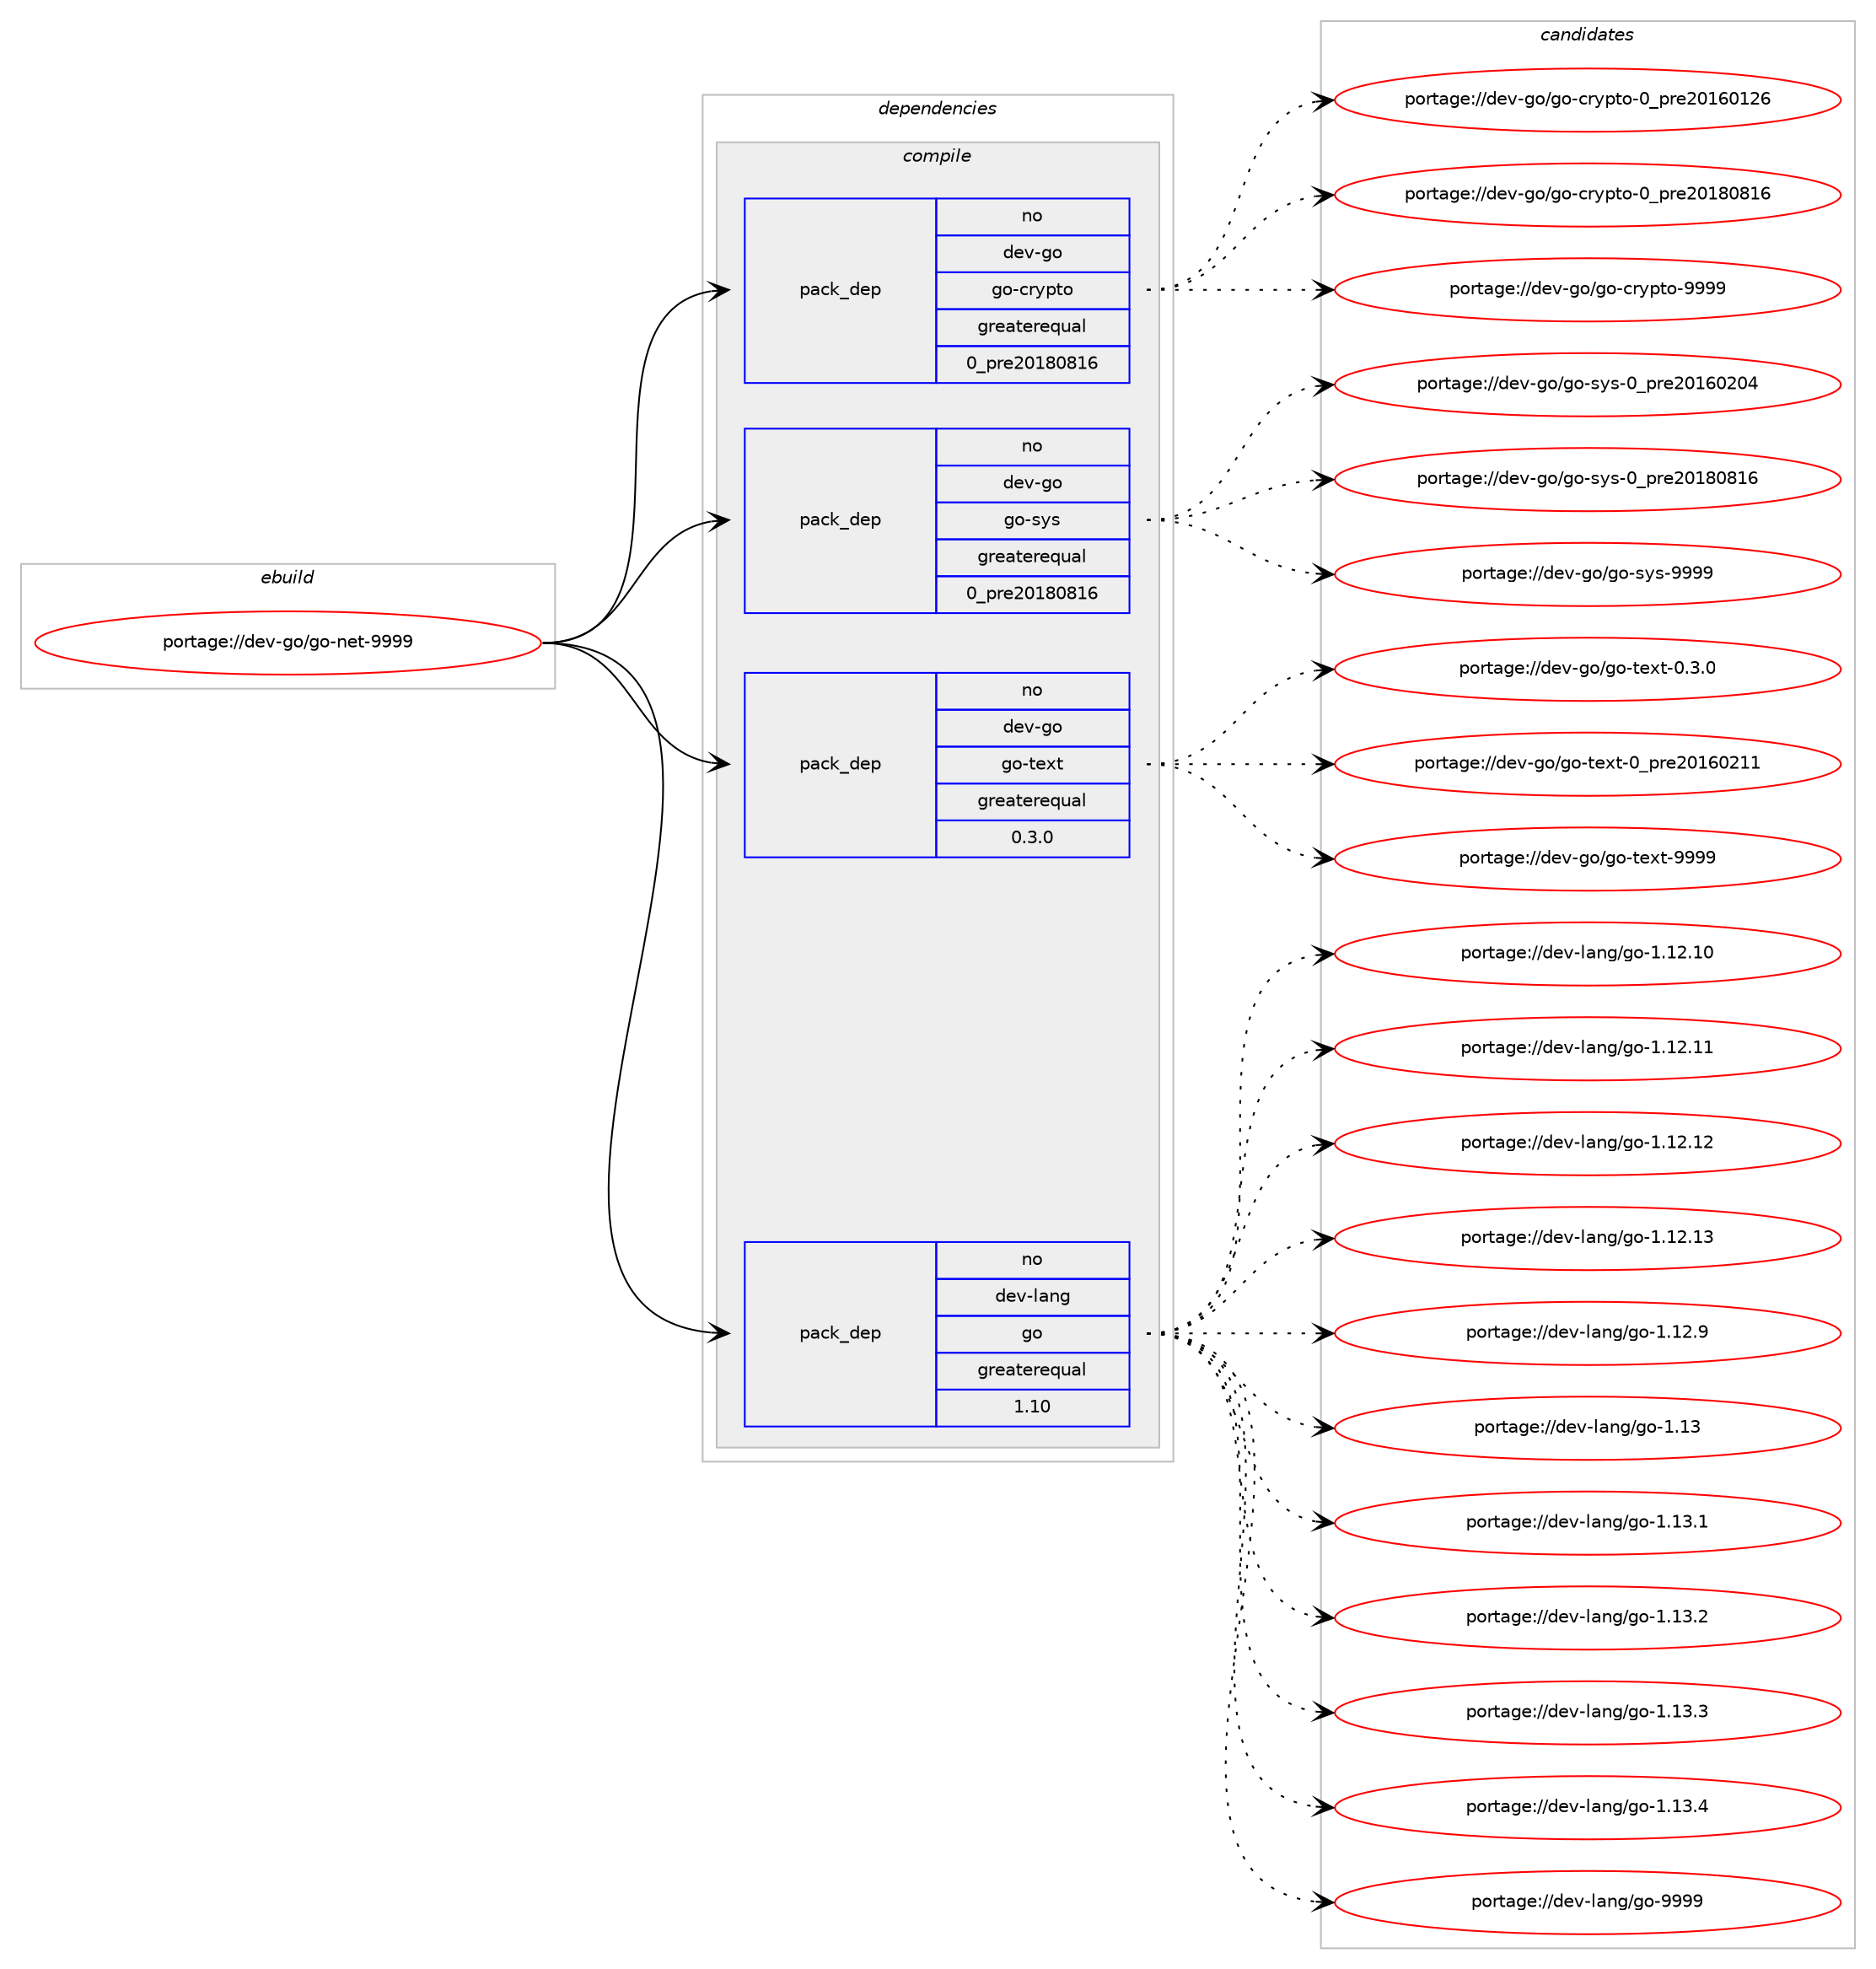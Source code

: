 digraph prolog {

# *************
# Graph options
# *************

newrank=true;
concentrate=true;
compound=true;
graph [rankdir=LR,fontname=Helvetica,fontsize=10,ranksep=1.5];#, ranksep=2.5, nodesep=0.2];
edge  [arrowhead=vee];
node  [fontname=Helvetica,fontsize=10];

# **********
# The ebuild
# **********

subgraph cluster_leftcol {
color=gray;
rank=same;
label=<<i>ebuild</i>>;
id [label="portage://dev-go/go-net-9999", color=red, width=4, href="../dev-go/go-net-9999.svg"];
}

# ****************
# The dependencies
# ****************

subgraph cluster_midcol {
color=gray;
label=<<i>dependencies</i>>;
subgraph cluster_compile {
fillcolor="#eeeeee";
style=filled;
label=<<i>compile</i>>;
subgraph pack45469 {
dependency60855 [label=<<TABLE BORDER="0" CELLBORDER="1" CELLSPACING="0" CELLPADDING="4" WIDTH="220"><TR><TD ROWSPAN="6" CELLPADDING="30">pack_dep</TD></TR><TR><TD WIDTH="110">no</TD></TR><TR><TD>dev-go</TD></TR><TR><TD>go-crypto</TD></TR><TR><TD>greaterequal</TD></TR><TR><TD>0_pre20180816</TD></TR></TABLE>>, shape=none, color=blue];
}
id:e -> dependency60855:w [weight=20,style="solid",arrowhead="vee"];
subgraph pack45470 {
dependency60856 [label=<<TABLE BORDER="0" CELLBORDER="1" CELLSPACING="0" CELLPADDING="4" WIDTH="220"><TR><TD ROWSPAN="6" CELLPADDING="30">pack_dep</TD></TR><TR><TD WIDTH="110">no</TD></TR><TR><TD>dev-go</TD></TR><TR><TD>go-sys</TD></TR><TR><TD>greaterequal</TD></TR><TR><TD>0_pre20180816</TD></TR></TABLE>>, shape=none, color=blue];
}
id:e -> dependency60856:w [weight=20,style="solid",arrowhead="vee"];
subgraph pack45471 {
dependency60857 [label=<<TABLE BORDER="0" CELLBORDER="1" CELLSPACING="0" CELLPADDING="4" WIDTH="220"><TR><TD ROWSPAN="6" CELLPADDING="30">pack_dep</TD></TR><TR><TD WIDTH="110">no</TD></TR><TR><TD>dev-go</TD></TR><TR><TD>go-text</TD></TR><TR><TD>greaterequal</TD></TR><TR><TD>0.3.0</TD></TR></TABLE>>, shape=none, color=blue];
}
id:e -> dependency60857:w [weight=20,style="solid",arrowhead="vee"];
subgraph pack45472 {
dependency60858 [label=<<TABLE BORDER="0" CELLBORDER="1" CELLSPACING="0" CELLPADDING="4" WIDTH="220"><TR><TD ROWSPAN="6" CELLPADDING="30">pack_dep</TD></TR><TR><TD WIDTH="110">no</TD></TR><TR><TD>dev-lang</TD></TR><TR><TD>go</TD></TR><TR><TD>greaterequal</TD></TR><TR><TD>1.10</TD></TR></TABLE>>, shape=none, color=blue];
}
id:e -> dependency60858:w [weight=20,style="solid",arrowhead="vee"];
}
subgraph cluster_compileandrun {
fillcolor="#eeeeee";
style=filled;
label=<<i>compile and run</i>>;
}
subgraph cluster_run {
fillcolor="#eeeeee";
style=filled;
label=<<i>run</i>>;
}
}

# **************
# The candidates
# **************

subgraph cluster_choices {
rank=same;
color=gray;
label=<<i>candidates</i>>;

subgraph choice45469 {
color=black;
nodesep=1;
choiceportage100101118451031114710311145991141211121161114548951121141015048495448495054 [label="portage://dev-go/go-crypto-0_pre20160126", color=red, width=4,href="../dev-go/go-crypto-0_pre20160126.svg"];
choiceportage100101118451031114710311145991141211121161114548951121141015048495648564954 [label="portage://dev-go/go-crypto-0_pre20180816", color=red, width=4,href="../dev-go/go-crypto-0_pre20180816.svg"];
choiceportage100101118451031114710311145991141211121161114557575757 [label="portage://dev-go/go-crypto-9999", color=red, width=4,href="../dev-go/go-crypto-9999.svg"];
dependency60855:e -> choiceportage100101118451031114710311145991141211121161114548951121141015048495448495054:w [style=dotted,weight="100"];
dependency60855:e -> choiceportage100101118451031114710311145991141211121161114548951121141015048495648564954:w [style=dotted,weight="100"];
dependency60855:e -> choiceportage100101118451031114710311145991141211121161114557575757:w [style=dotted,weight="100"];
}
subgraph choice45470 {
color=black;
nodesep=1;
choiceportage1001011184510311147103111451151211154548951121141015048495448504852 [label="portage://dev-go/go-sys-0_pre20160204", color=red, width=4,href="../dev-go/go-sys-0_pre20160204.svg"];
choiceportage1001011184510311147103111451151211154548951121141015048495648564954 [label="portage://dev-go/go-sys-0_pre20180816", color=red, width=4,href="../dev-go/go-sys-0_pre20180816.svg"];
choiceportage1001011184510311147103111451151211154557575757 [label="portage://dev-go/go-sys-9999", color=red, width=4,href="../dev-go/go-sys-9999.svg"];
dependency60856:e -> choiceportage1001011184510311147103111451151211154548951121141015048495448504852:w [style=dotted,weight="100"];
dependency60856:e -> choiceportage1001011184510311147103111451151211154548951121141015048495648564954:w [style=dotted,weight="100"];
dependency60856:e -> choiceportage1001011184510311147103111451151211154557575757:w [style=dotted,weight="100"];
}
subgraph choice45471 {
color=black;
nodesep=1;
choiceportage100101118451031114710311145116101120116454846514648 [label="portage://dev-go/go-text-0.3.0", color=red, width=4,href="../dev-go/go-text-0.3.0.svg"];
choiceportage1001011184510311147103111451161011201164548951121141015048495448504949 [label="portage://dev-go/go-text-0_pre20160211", color=red, width=4,href="../dev-go/go-text-0_pre20160211.svg"];
choiceportage1001011184510311147103111451161011201164557575757 [label="portage://dev-go/go-text-9999", color=red, width=4,href="../dev-go/go-text-9999.svg"];
dependency60857:e -> choiceportage100101118451031114710311145116101120116454846514648:w [style=dotted,weight="100"];
dependency60857:e -> choiceportage1001011184510311147103111451161011201164548951121141015048495448504949:w [style=dotted,weight="100"];
dependency60857:e -> choiceportage1001011184510311147103111451161011201164557575757:w [style=dotted,weight="100"];
}
subgraph choice45472 {
color=black;
nodesep=1;
choiceportage1001011184510897110103471031114549464950464948 [label="portage://dev-lang/go-1.12.10", color=red, width=4,href="../dev-lang/go-1.12.10.svg"];
choiceportage1001011184510897110103471031114549464950464949 [label="portage://dev-lang/go-1.12.11", color=red, width=4,href="../dev-lang/go-1.12.11.svg"];
choiceportage1001011184510897110103471031114549464950464950 [label="portage://dev-lang/go-1.12.12", color=red, width=4,href="../dev-lang/go-1.12.12.svg"];
choiceportage1001011184510897110103471031114549464950464951 [label="portage://dev-lang/go-1.12.13", color=red, width=4,href="../dev-lang/go-1.12.13.svg"];
choiceportage10010111845108971101034710311145494649504657 [label="portage://dev-lang/go-1.12.9", color=red, width=4,href="../dev-lang/go-1.12.9.svg"];
choiceportage1001011184510897110103471031114549464951 [label="portage://dev-lang/go-1.13", color=red, width=4,href="../dev-lang/go-1.13.svg"];
choiceportage10010111845108971101034710311145494649514649 [label="portage://dev-lang/go-1.13.1", color=red, width=4,href="../dev-lang/go-1.13.1.svg"];
choiceportage10010111845108971101034710311145494649514650 [label="portage://dev-lang/go-1.13.2", color=red, width=4,href="../dev-lang/go-1.13.2.svg"];
choiceportage10010111845108971101034710311145494649514651 [label="portage://dev-lang/go-1.13.3", color=red, width=4,href="../dev-lang/go-1.13.3.svg"];
choiceportage10010111845108971101034710311145494649514652 [label="portage://dev-lang/go-1.13.4", color=red, width=4,href="../dev-lang/go-1.13.4.svg"];
choiceportage1001011184510897110103471031114557575757 [label="portage://dev-lang/go-9999", color=red, width=4,href="../dev-lang/go-9999.svg"];
dependency60858:e -> choiceportage1001011184510897110103471031114549464950464948:w [style=dotted,weight="100"];
dependency60858:e -> choiceportage1001011184510897110103471031114549464950464949:w [style=dotted,weight="100"];
dependency60858:e -> choiceportage1001011184510897110103471031114549464950464950:w [style=dotted,weight="100"];
dependency60858:e -> choiceportage1001011184510897110103471031114549464950464951:w [style=dotted,weight="100"];
dependency60858:e -> choiceportage10010111845108971101034710311145494649504657:w [style=dotted,weight="100"];
dependency60858:e -> choiceportage1001011184510897110103471031114549464951:w [style=dotted,weight="100"];
dependency60858:e -> choiceportage10010111845108971101034710311145494649514649:w [style=dotted,weight="100"];
dependency60858:e -> choiceportage10010111845108971101034710311145494649514650:w [style=dotted,weight="100"];
dependency60858:e -> choiceportage10010111845108971101034710311145494649514651:w [style=dotted,weight="100"];
dependency60858:e -> choiceportage10010111845108971101034710311145494649514652:w [style=dotted,weight="100"];
dependency60858:e -> choiceportage1001011184510897110103471031114557575757:w [style=dotted,weight="100"];
}
}

}
